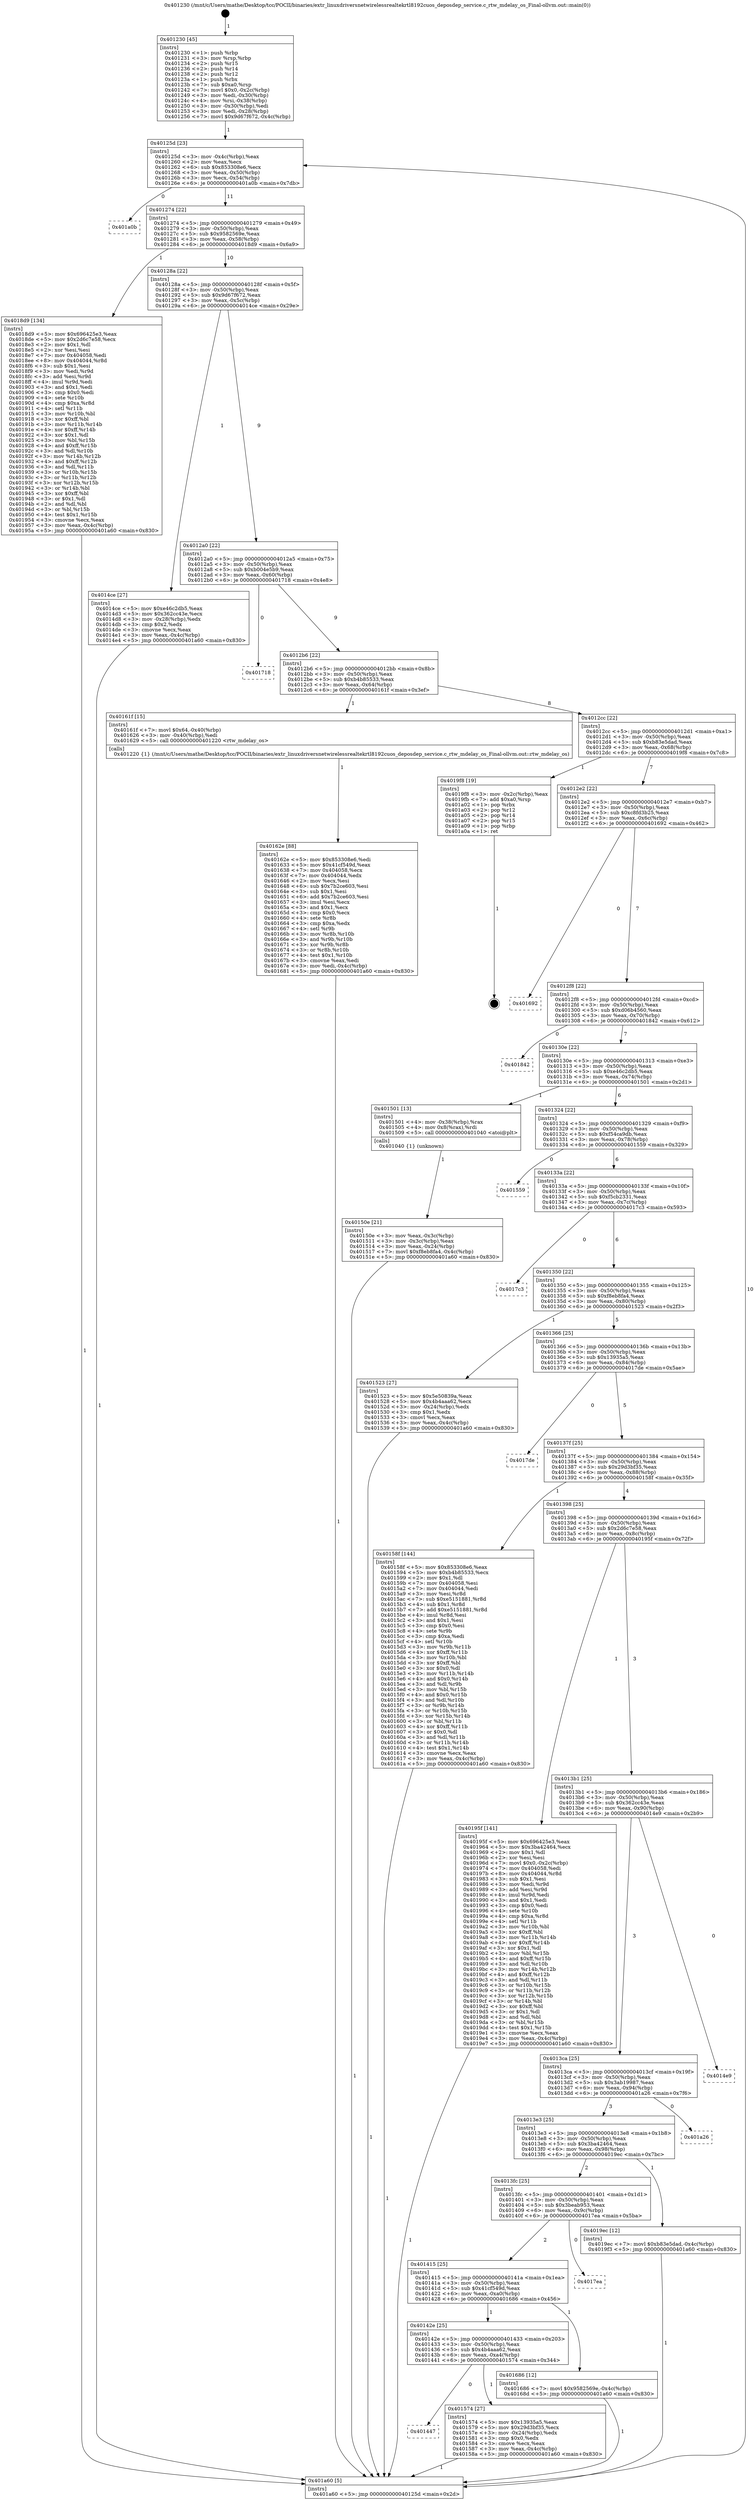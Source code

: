 digraph "0x401230" {
  label = "0x401230 (/mnt/c/Users/mathe/Desktop/tcc/POCII/binaries/extr_linuxdriversnetwirelessrealtekrtl8192cuos_deposdep_service.c_rtw_mdelay_os_Final-ollvm.out::main(0))"
  labelloc = "t"
  node[shape=record]

  Entry [label="",width=0.3,height=0.3,shape=circle,fillcolor=black,style=filled]
  "0x40125d" [label="{
     0x40125d [23]\l
     | [instrs]\l
     &nbsp;&nbsp;0x40125d \<+3\>: mov -0x4c(%rbp),%eax\l
     &nbsp;&nbsp;0x401260 \<+2\>: mov %eax,%ecx\l
     &nbsp;&nbsp;0x401262 \<+6\>: sub $0x853308e6,%ecx\l
     &nbsp;&nbsp;0x401268 \<+3\>: mov %eax,-0x50(%rbp)\l
     &nbsp;&nbsp;0x40126b \<+3\>: mov %ecx,-0x54(%rbp)\l
     &nbsp;&nbsp;0x40126e \<+6\>: je 0000000000401a0b \<main+0x7db\>\l
  }"]
  "0x401a0b" [label="{
     0x401a0b\l
  }", style=dashed]
  "0x401274" [label="{
     0x401274 [22]\l
     | [instrs]\l
     &nbsp;&nbsp;0x401274 \<+5\>: jmp 0000000000401279 \<main+0x49\>\l
     &nbsp;&nbsp;0x401279 \<+3\>: mov -0x50(%rbp),%eax\l
     &nbsp;&nbsp;0x40127c \<+5\>: sub $0x9582569e,%eax\l
     &nbsp;&nbsp;0x401281 \<+3\>: mov %eax,-0x58(%rbp)\l
     &nbsp;&nbsp;0x401284 \<+6\>: je 00000000004018d9 \<main+0x6a9\>\l
  }"]
  Exit [label="",width=0.3,height=0.3,shape=circle,fillcolor=black,style=filled,peripheries=2]
  "0x4018d9" [label="{
     0x4018d9 [134]\l
     | [instrs]\l
     &nbsp;&nbsp;0x4018d9 \<+5\>: mov $0x696425e3,%eax\l
     &nbsp;&nbsp;0x4018de \<+5\>: mov $0x2d6c7e58,%ecx\l
     &nbsp;&nbsp;0x4018e3 \<+2\>: mov $0x1,%dl\l
     &nbsp;&nbsp;0x4018e5 \<+2\>: xor %esi,%esi\l
     &nbsp;&nbsp;0x4018e7 \<+7\>: mov 0x404058,%edi\l
     &nbsp;&nbsp;0x4018ee \<+8\>: mov 0x404044,%r8d\l
     &nbsp;&nbsp;0x4018f6 \<+3\>: sub $0x1,%esi\l
     &nbsp;&nbsp;0x4018f9 \<+3\>: mov %edi,%r9d\l
     &nbsp;&nbsp;0x4018fc \<+3\>: add %esi,%r9d\l
     &nbsp;&nbsp;0x4018ff \<+4\>: imul %r9d,%edi\l
     &nbsp;&nbsp;0x401903 \<+3\>: and $0x1,%edi\l
     &nbsp;&nbsp;0x401906 \<+3\>: cmp $0x0,%edi\l
     &nbsp;&nbsp;0x401909 \<+4\>: sete %r10b\l
     &nbsp;&nbsp;0x40190d \<+4\>: cmp $0xa,%r8d\l
     &nbsp;&nbsp;0x401911 \<+4\>: setl %r11b\l
     &nbsp;&nbsp;0x401915 \<+3\>: mov %r10b,%bl\l
     &nbsp;&nbsp;0x401918 \<+3\>: xor $0xff,%bl\l
     &nbsp;&nbsp;0x40191b \<+3\>: mov %r11b,%r14b\l
     &nbsp;&nbsp;0x40191e \<+4\>: xor $0xff,%r14b\l
     &nbsp;&nbsp;0x401922 \<+3\>: xor $0x1,%dl\l
     &nbsp;&nbsp;0x401925 \<+3\>: mov %bl,%r15b\l
     &nbsp;&nbsp;0x401928 \<+4\>: and $0xff,%r15b\l
     &nbsp;&nbsp;0x40192c \<+3\>: and %dl,%r10b\l
     &nbsp;&nbsp;0x40192f \<+3\>: mov %r14b,%r12b\l
     &nbsp;&nbsp;0x401932 \<+4\>: and $0xff,%r12b\l
     &nbsp;&nbsp;0x401936 \<+3\>: and %dl,%r11b\l
     &nbsp;&nbsp;0x401939 \<+3\>: or %r10b,%r15b\l
     &nbsp;&nbsp;0x40193c \<+3\>: or %r11b,%r12b\l
     &nbsp;&nbsp;0x40193f \<+3\>: xor %r12b,%r15b\l
     &nbsp;&nbsp;0x401942 \<+3\>: or %r14b,%bl\l
     &nbsp;&nbsp;0x401945 \<+3\>: xor $0xff,%bl\l
     &nbsp;&nbsp;0x401948 \<+3\>: or $0x1,%dl\l
     &nbsp;&nbsp;0x40194b \<+2\>: and %dl,%bl\l
     &nbsp;&nbsp;0x40194d \<+3\>: or %bl,%r15b\l
     &nbsp;&nbsp;0x401950 \<+4\>: test $0x1,%r15b\l
     &nbsp;&nbsp;0x401954 \<+3\>: cmovne %ecx,%eax\l
     &nbsp;&nbsp;0x401957 \<+3\>: mov %eax,-0x4c(%rbp)\l
     &nbsp;&nbsp;0x40195a \<+5\>: jmp 0000000000401a60 \<main+0x830\>\l
  }"]
  "0x40128a" [label="{
     0x40128a [22]\l
     | [instrs]\l
     &nbsp;&nbsp;0x40128a \<+5\>: jmp 000000000040128f \<main+0x5f\>\l
     &nbsp;&nbsp;0x40128f \<+3\>: mov -0x50(%rbp),%eax\l
     &nbsp;&nbsp;0x401292 \<+5\>: sub $0x9d67f672,%eax\l
     &nbsp;&nbsp;0x401297 \<+3\>: mov %eax,-0x5c(%rbp)\l
     &nbsp;&nbsp;0x40129a \<+6\>: je 00000000004014ce \<main+0x29e\>\l
  }"]
  "0x40162e" [label="{
     0x40162e [88]\l
     | [instrs]\l
     &nbsp;&nbsp;0x40162e \<+5\>: mov $0x853308e6,%edi\l
     &nbsp;&nbsp;0x401633 \<+5\>: mov $0x41cf549d,%eax\l
     &nbsp;&nbsp;0x401638 \<+7\>: mov 0x404058,%ecx\l
     &nbsp;&nbsp;0x40163f \<+7\>: mov 0x404044,%edx\l
     &nbsp;&nbsp;0x401646 \<+2\>: mov %ecx,%esi\l
     &nbsp;&nbsp;0x401648 \<+6\>: sub $0x7b2ce603,%esi\l
     &nbsp;&nbsp;0x40164e \<+3\>: sub $0x1,%esi\l
     &nbsp;&nbsp;0x401651 \<+6\>: add $0x7b2ce603,%esi\l
     &nbsp;&nbsp;0x401657 \<+3\>: imul %esi,%ecx\l
     &nbsp;&nbsp;0x40165a \<+3\>: and $0x1,%ecx\l
     &nbsp;&nbsp;0x40165d \<+3\>: cmp $0x0,%ecx\l
     &nbsp;&nbsp;0x401660 \<+4\>: sete %r8b\l
     &nbsp;&nbsp;0x401664 \<+3\>: cmp $0xa,%edx\l
     &nbsp;&nbsp;0x401667 \<+4\>: setl %r9b\l
     &nbsp;&nbsp;0x40166b \<+3\>: mov %r8b,%r10b\l
     &nbsp;&nbsp;0x40166e \<+3\>: and %r9b,%r10b\l
     &nbsp;&nbsp;0x401671 \<+3\>: xor %r9b,%r8b\l
     &nbsp;&nbsp;0x401674 \<+3\>: or %r8b,%r10b\l
     &nbsp;&nbsp;0x401677 \<+4\>: test $0x1,%r10b\l
     &nbsp;&nbsp;0x40167b \<+3\>: cmovne %eax,%edi\l
     &nbsp;&nbsp;0x40167e \<+3\>: mov %edi,-0x4c(%rbp)\l
     &nbsp;&nbsp;0x401681 \<+5\>: jmp 0000000000401a60 \<main+0x830\>\l
  }"]
  "0x4014ce" [label="{
     0x4014ce [27]\l
     | [instrs]\l
     &nbsp;&nbsp;0x4014ce \<+5\>: mov $0xe46c2db5,%eax\l
     &nbsp;&nbsp;0x4014d3 \<+5\>: mov $0x362cc43e,%ecx\l
     &nbsp;&nbsp;0x4014d8 \<+3\>: mov -0x28(%rbp),%edx\l
     &nbsp;&nbsp;0x4014db \<+3\>: cmp $0x2,%edx\l
     &nbsp;&nbsp;0x4014de \<+3\>: cmovne %ecx,%eax\l
     &nbsp;&nbsp;0x4014e1 \<+3\>: mov %eax,-0x4c(%rbp)\l
     &nbsp;&nbsp;0x4014e4 \<+5\>: jmp 0000000000401a60 \<main+0x830\>\l
  }"]
  "0x4012a0" [label="{
     0x4012a0 [22]\l
     | [instrs]\l
     &nbsp;&nbsp;0x4012a0 \<+5\>: jmp 00000000004012a5 \<main+0x75\>\l
     &nbsp;&nbsp;0x4012a5 \<+3\>: mov -0x50(%rbp),%eax\l
     &nbsp;&nbsp;0x4012a8 \<+5\>: sub $0xb004e5b9,%eax\l
     &nbsp;&nbsp;0x4012ad \<+3\>: mov %eax,-0x60(%rbp)\l
     &nbsp;&nbsp;0x4012b0 \<+6\>: je 0000000000401718 \<main+0x4e8\>\l
  }"]
  "0x401a60" [label="{
     0x401a60 [5]\l
     | [instrs]\l
     &nbsp;&nbsp;0x401a60 \<+5\>: jmp 000000000040125d \<main+0x2d\>\l
  }"]
  "0x401230" [label="{
     0x401230 [45]\l
     | [instrs]\l
     &nbsp;&nbsp;0x401230 \<+1\>: push %rbp\l
     &nbsp;&nbsp;0x401231 \<+3\>: mov %rsp,%rbp\l
     &nbsp;&nbsp;0x401234 \<+2\>: push %r15\l
     &nbsp;&nbsp;0x401236 \<+2\>: push %r14\l
     &nbsp;&nbsp;0x401238 \<+2\>: push %r12\l
     &nbsp;&nbsp;0x40123a \<+1\>: push %rbx\l
     &nbsp;&nbsp;0x40123b \<+7\>: sub $0xa0,%rsp\l
     &nbsp;&nbsp;0x401242 \<+7\>: movl $0x0,-0x2c(%rbp)\l
     &nbsp;&nbsp;0x401249 \<+3\>: mov %edi,-0x30(%rbp)\l
     &nbsp;&nbsp;0x40124c \<+4\>: mov %rsi,-0x38(%rbp)\l
     &nbsp;&nbsp;0x401250 \<+3\>: mov -0x30(%rbp),%edi\l
     &nbsp;&nbsp;0x401253 \<+3\>: mov %edi,-0x28(%rbp)\l
     &nbsp;&nbsp;0x401256 \<+7\>: movl $0x9d67f672,-0x4c(%rbp)\l
  }"]
  "0x401447" [label="{
     0x401447\l
  }", style=dashed]
  "0x401718" [label="{
     0x401718\l
  }", style=dashed]
  "0x4012b6" [label="{
     0x4012b6 [22]\l
     | [instrs]\l
     &nbsp;&nbsp;0x4012b6 \<+5\>: jmp 00000000004012bb \<main+0x8b\>\l
     &nbsp;&nbsp;0x4012bb \<+3\>: mov -0x50(%rbp),%eax\l
     &nbsp;&nbsp;0x4012be \<+5\>: sub $0xb4b85533,%eax\l
     &nbsp;&nbsp;0x4012c3 \<+3\>: mov %eax,-0x64(%rbp)\l
     &nbsp;&nbsp;0x4012c6 \<+6\>: je 000000000040161f \<main+0x3ef\>\l
  }"]
  "0x401574" [label="{
     0x401574 [27]\l
     | [instrs]\l
     &nbsp;&nbsp;0x401574 \<+5\>: mov $0x13935a5,%eax\l
     &nbsp;&nbsp;0x401579 \<+5\>: mov $0x29d3bf35,%ecx\l
     &nbsp;&nbsp;0x40157e \<+3\>: mov -0x24(%rbp),%edx\l
     &nbsp;&nbsp;0x401581 \<+3\>: cmp $0x0,%edx\l
     &nbsp;&nbsp;0x401584 \<+3\>: cmove %ecx,%eax\l
     &nbsp;&nbsp;0x401587 \<+3\>: mov %eax,-0x4c(%rbp)\l
     &nbsp;&nbsp;0x40158a \<+5\>: jmp 0000000000401a60 \<main+0x830\>\l
  }"]
  "0x40161f" [label="{
     0x40161f [15]\l
     | [instrs]\l
     &nbsp;&nbsp;0x40161f \<+7\>: movl $0x64,-0x40(%rbp)\l
     &nbsp;&nbsp;0x401626 \<+3\>: mov -0x40(%rbp),%edi\l
     &nbsp;&nbsp;0x401629 \<+5\>: call 0000000000401220 \<rtw_mdelay_os\>\l
     | [calls]\l
     &nbsp;&nbsp;0x401220 \{1\} (/mnt/c/Users/mathe/Desktop/tcc/POCII/binaries/extr_linuxdriversnetwirelessrealtekrtl8192cuos_deposdep_service.c_rtw_mdelay_os_Final-ollvm.out::rtw_mdelay_os)\l
  }"]
  "0x4012cc" [label="{
     0x4012cc [22]\l
     | [instrs]\l
     &nbsp;&nbsp;0x4012cc \<+5\>: jmp 00000000004012d1 \<main+0xa1\>\l
     &nbsp;&nbsp;0x4012d1 \<+3\>: mov -0x50(%rbp),%eax\l
     &nbsp;&nbsp;0x4012d4 \<+5\>: sub $0xb83e5dad,%eax\l
     &nbsp;&nbsp;0x4012d9 \<+3\>: mov %eax,-0x68(%rbp)\l
     &nbsp;&nbsp;0x4012dc \<+6\>: je 00000000004019f8 \<main+0x7c8\>\l
  }"]
  "0x40142e" [label="{
     0x40142e [25]\l
     | [instrs]\l
     &nbsp;&nbsp;0x40142e \<+5\>: jmp 0000000000401433 \<main+0x203\>\l
     &nbsp;&nbsp;0x401433 \<+3\>: mov -0x50(%rbp),%eax\l
     &nbsp;&nbsp;0x401436 \<+5\>: sub $0x4b4aaa62,%eax\l
     &nbsp;&nbsp;0x40143b \<+6\>: mov %eax,-0xa4(%rbp)\l
     &nbsp;&nbsp;0x401441 \<+6\>: je 0000000000401574 \<main+0x344\>\l
  }"]
  "0x4019f8" [label="{
     0x4019f8 [19]\l
     | [instrs]\l
     &nbsp;&nbsp;0x4019f8 \<+3\>: mov -0x2c(%rbp),%eax\l
     &nbsp;&nbsp;0x4019fb \<+7\>: add $0xa0,%rsp\l
     &nbsp;&nbsp;0x401a02 \<+1\>: pop %rbx\l
     &nbsp;&nbsp;0x401a03 \<+2\>: pop %r12\l
     &nbsp;&nbsp;0x401a05 \<+2\>: pop %r14\l
     &nbsp;&nbsp;0x401a07 \<+2\>: pop %r15\l
     &nbsp;&nbsp;0x401a09 \<+1\>: pop %rbp\l
     &nbsp;&nbsp;0x401a0a \<+1\>: ret\l
  }"]
  "0x4012e2" [label="{
     0x4012e2 [22]\l
     | [instrs]\l
     &nbsp;&nbsp;0x4012e2 \<+5\>: jmp 00000000004012e7 \<main+0xb7\>\l
     &nbsp;&nbsp;0x4012e7 \<+3\>: mov -0x50(%rbp),%eax\l
     &nbsp;&nbsp;0x4012ea \<+5\>: sub $0xc8fd3b25,%eax\l
     &nbsp;&nbsp;0x4012ef \<+3\>: mov %eax,-0x6c(%rbp)\l
     &nbsp;&nbsp;0x4012f2 \<+6\>: je 0000000000401692 \<main+0x462\>\l
  }"]
  "0x401686" [label="{
     0x401686 [12]\l
     | [instrs]\l
     &nbsp;&nbsp;0x401686 \<+7\>: movl $0x9582569e,-0x4c(%rbp)\l
     &nbsp;&nbsp;0x40168d \<+5\>: jmp 0000000000401a60 \<main+0x830\>\l
  }"]
  "0x401692" [label="{
     0x401692\l
  }", style=dashed]
  "0x4012f8" [label="{
     0x4012f8 [22]\l
     | [instrs]\l
     &nbsp;&nbsp;0x4012f8 \<+5\>: jmp 00000000004012fd \<main+0xcd\>\l
     &nbsp;&nbsp;0x4012fd \<+3\>: mov -0x50(%rbp),%eax\l
     &nbsp;&nbsp;0x401300 \<+5\>: sub $0xd06b4560,%eax\l
     &nbsp;&nbsp;0x401305 \<+3\>: mov %eax,-0x70(%rbp)\l
     &nbsp;&nbsp;0x401308 \<+6\>: je 0000000000401842 \<main+0x612\>\l
  }"]
  "0x401415" [label="{
     0x401415 [25]\l
     | [instrs]\l
     &nbsp;&nbsp;0x401415 \<+5\>: jmp 000000000040141a \<main+0x1ea\>\l
     &nbsp;&nbsp;0x40141a \<+3\>: mov -0x50(%rbp),%eax\l
     &nbsp;&nbsp;0x40141d \<+5\>: sub $0x41cf549d,%eax\l
     &nbsp;&nbsp;0x401422 \<+6\>: mov %eax,-0xa0(%rbp)\l
     &nbsp;&nbsp;0x401428 \<+6\>: je 0000000000401686 \<main+0x456\>\l
  }"]
  "0x401842" [label="{
     0x401842\l
  }", style=dashed]
  "0x40130e" [label="{
     0x40130e [22]\l
     | [instrs]\l
     &nbsp;&nbsp;0x40130e \<+5\>: jmp 0000000000401313 \<main+0xe3\>\l
     &nbsp;&nbsp;0x401313 \<+3\>: mov -0x50(%rbp),%eax\l
     &nbsp;&nbsp;0x401316 \<+5\>: sub $0xe46c2db5,%eax\l
     &nbsp;&nbsp;0x40131b \<+3\>: mov %eax,-0x74(%rbp)\l
     &nbsp;&nbsp;0x40131e \<+6\>: je 0000000000401501 \<main+0x2d1\>\l
  }"]
  "0x4017ea" [label="{
     0x4017ea\l
  }", style=dashed]
  "0x401501" [label="{
     0x401501 [13]\l
     | [instrs]\l
     &nbsp;&nbsp;0x401501 \<+4\>: mov -0x38(%rbp),%rax\l
     &nbsp;&nbsp;0x401505 \<+4\>: mov 0x8(%rax),%rdi\l
     &nbsp;&nbsp;0x401509 \<+5\>: call 0000000000401040 \<atoi@plt\>\l
     | [calls]\l
     &nbsp;&nbsp;0x401040 \{1\} (unknown)\l
  }"]
  "0x401324" [label="{
     0x401324 [22]\l
     | [instrs]\l
     &nbsp;&nbsp;0x401324 \<+5\>: jmp 0000000000401329 \<main+0xf9\>\l
     &nbsp;&nbsp;0x401329 \<+3\>: mov -0x50(%rbp),%eax\l
     &nbsp;&nbsp;0x40132c \<+5\>: sub $0xf54ca9db,%eax\l
     &nbsp;&nbsp;0x401331 \<+3\>: mov %eax,-0x78(%rbp)\l
     &nbsp;&nbsp;0x401334 \<+6\>: je 0000000000401559 \<main+0x329\>\l
  }"]
  "0x40150e" [label="{
     0x40150e [21]\l
     | [instrs]\l
     &nbsp;&nbsp;0x40150e \<+3\>: mov %eax,-0x3c(%rbp)\l
     &nbsp;&nbsp;0x401511 \<+3\>: mov -0x3c(%rbp),%eax\l
     &nbsp;&nbsp;0x401514 \<+3\>: mov %eax,-0x24(%rbp)\l
     &nbsp;&nbsp;0x401517 \<+7\>: movl $0xf8eb8fa4,-0x4c(%rbp)\l
     &nbsp;&nbsp;0x40151e \<+5\>: jmp 0000000000401a60 \<main+0x830\>\l
  }"]
  "0x4013fc" [label="{
     0x4013fc [25]\l
     | [instrs]\l
     &nbsp;&nbsp;0x4013fc \<+5\>: jmp 0000000000401401 \<main+0x1d1\>\l
     &nbsp;&nbsp;0x401401 \<+3\>: mov -0x50(%rbp),%eax\l
     &nbsp;&nbsp;0x401404 \<+5\>: sub $0x3beab953,%eax\l
     &nbsp;&nbsp;0x401409 \<+6\>: mov %eax,-0x9c(%rbp)\l
     &nbsp;&nbsp;0x40140f \<+6\>: je 00000000004017ea \<main+0x5ba\>\l
  }"]
  "0x401559" [label="{
     0x401559\l
  }", style=dashed]
  "0x40133a" [label="{
     0x40133a [22]\l
     | [instrs]\l
     &nbsp;&nbsp;0x40133a \<+5\>: jmp 000000000040133f \<main+0x10f\>\l
     &nbsp;&nbsp;0x40133f \<+3\>: mov -0x50(%rbp),%eax\l
     &nbsp;&nbsp;0x401342 \<+5\>: sub $0xf5cb2331,%eax\l
     &nbsp;&nbsp;0x401347 \<+3\>: mov %eax,-0x7c(%rbp)\l
     &nbsp;&nbsp;0x40134a \<+6\>: je 00000000004017c3 \<main+0x593\>\l
  }"]
  "0x4019ec" [label="{
     0x4019ec [12]\l
     | [instrs]\l
     &nbsp;&nbsp;0x4019ec \<+7\>: movl $0xb83e5dad,-0x4c(%rbp)\l
     &nbsp;&nbsp;0x4019f3 \<+5\>: jmp 0000000000401a60 \<main+0x830\>\l
  }"]
  "0x4017c3" [label="{
     0x4017c3\l
  }", style=dashed]
  "0x401350" [label="{
     0x401350 [22]\l
     | [instrs]\l
     &nbsp;&nbsp;0x401350 \<+5\>: jmp 0000000000401355 \<main+0x125\>\l
     &nbsp;&nbsp;0x401355 \<+3\>: mov -0x50(%rbp),%eax\l
     &nbsp;&nbsp;0x401358 \<+5\>: sub $0xf8eb8fa4,%eax\l
     &nbsp;&nbsp;0x40135d \<+3\>: mov %eax,-0x80(%rbp)\l
     &nbsp;&nbsp;0x401360 \<+6\>: je 0000000000401523 \<main+0x2f3\>\l
  }"]
  "0x4013e3" [label="{
     0x4013e3 [25]\l
     | [instrs]\l
     &nbsp;&nbsp;0x4013e3 \<+5\>: jmp 00000000004013e8 \<main+0x1b8\>\l
     &nbsp;&nbsp;0x4013e8 \<+3\>: mov -0x50(%rbp),%eax\l
     &nbsp;&nbsp;0x4013eb \<+5\>: sub $0x3ba42464,%eax\l
     &nbsp;&nbsp;0x4013f0 \<+6\>: mov %eax,-0x98(%rbp)\l
     &nbsp;&nbsp;0x4013f6 \<+6\>: je 00000000004019ec \<main+0x7bc\>\l
  }"]
  "0x401523" [label="{
     0x401523 [27]\l
     | [instrs]\l
     &nbsp;&nbsp;0x401523 \<+5\>: mov $0x5e50839a,%eax\l
     &nbsp;&nbsp;0x401528 \<+5\>: mov $0x4b4aaa62,%ecx\l
     &nbsp;&nbsp;0x40152d \<+3\>: mov -0x24(%rbp),%edx\l
     &nbsp;&nbsp;0x401530 \<+3\>: cmp $0x1,%edx\l
     &nbsp;&nbsp;0x401533 \<+3\>: cmovl %ecx,%eax\l
     &nbsp;&nbsp;0x401536 \<+3\>: mov %eax,-0x4c(%rbp)\l
     &nbsp;&nbsp;0x401539 \<+5\>: jmp 0000000000401a60 \<main+0x830\>\l
  }"]
  "0x401366" [label="{
     0x401366 [25]\l
     | [instrs]\l
     &nbsp;&nbsp;0x401366 \<+5\>: jmp 000000000040136b \<main+0x13b\>\l
     &nbsp;&nbsp;0x40136b \<+3\>: mov -0x50(%rbp),%eax\l
     &nbsp;&nbsp;0x40136e \<+5\>: sub $0x13935a5,%eax\l
     &nbsp;&nbsp;0x401373 \<+6\>: mov %eax,-0x84(%rbp)\l
     &nbsp;&nbsp;0x401379 \<+6\>: je 00000000004017de \<main+0x5ae\>\l
  }"]
  "0x401a26" [label="{
     0x401a26\l
  }", style=dashed]
  "0x4017de" [label="{
     0x4017de\l
  }", style=dashed]
  "0x40137f" [label="{
     0x40137f [25]\l
     | [instrs]\l
     &nbsp;&nbsp;0x40137f \<+5\>: jmp 0000000000401384 \<main+0x154\>\l
     &nbsp;&nbsp;0x401384 \<+3\>: mov -0x50(%rbp),%eax\l
     &nbsp;&nbsp;0x401387 \<+5\>: sub $0x29d3bf35,%eax\l
     &nbsp;&nbsp;0x40138c \<+6\>: mov %eax,-0x88(%rbp)\l
     &nbsp;&nbsp;0x401392 \<+6\>: je 000000000040158f \<main+0x35f\>\l
  }"]
  "0x4013ca" [label="{
     0x4013ca [25]\l
     | [instrs]\l
     &nbsp;&nbsp;0x4013ca \<+5\>: jmp 00000000004013cf \<main+0x19f\>\l
     &nbsp;&nbsp;0x4013cf \<+3\>: mov -0x50(%rbp),%eax\l
     &nbsp;&nbsp;0x4013d2 \<+5\>: sub $0x3ab19987,%eax\l
     &nbsp;&nbsp;0x4013d7 \<+6\>: mov %eax,-0x94(%rbp)\l
     &nbsp;&nbsp;0x4013dd \<+6\>: je 0000000000401a26 \<main+0x7f6\>\l
  }"]
  "0x40158f" [label="{
     0x40158f [144]\l
     | [instrs]\l
     &nbsp;&nbsp;0x40158f \<+5\>: mov $0x853308e6,%eax\l
     &nbsp;&nbsp;0x401594 \<+5\>: mov $0xb4b85533,%ecx\l
     &nbsp;&nbsp;0x401599 \<+2\>: mov $0x1,%dl\l
     &nbsp;&nbsp;0x40159b \<+7\>: mov 0x404058,%esi\l
     &nbsp;&nbsp;0x4015a2 \<+7\>: mov 0x404044,%edi\l
     &nbsp;&nbsp;0x4015a9 \<+3\>: mov %esi,%r8d\l
     &nbsp;&nbsp;0x4015ac \<+7\>: sub $0xe5151881,%r8d\l
     &nbsp;&nbsp;0x4015b3 \<+4\>: sub $0x1,%r8d\l
     &nbsp;&nbsp;0x4015b7 \<+7\>: add $0xe5151881,%r8d\l
     &nbsp;&nbsp;0x4015be \<+4\>: imul %r8d,%esi\l
     &nbsp;&nbsp;0x4015c2 \<+3\>: and $0x1,%esi\l
     &nbsp;&nbsp;0x4015c5 \<+3\>: cmp $0x0,%esi\l
     &nbsp;&nbsp;0x4015c8 \<+4\>: sete %r9b\l
     &nbsp;&nbsp;0x4015cc \<+3\>: cmp $0xa,%edi\l
     &nbsp;&nbsp;0x4015cf \<+4\>: setl %r10b\l
     &nbsp;&nbsp;0x4015d3 \<+3\>: mov %r9b,%r11b\l
     &nbsp;&nbsp;0x4015d6 \<+4\>: xor $0xff,%r11b\l
     &nbsp;&nbsp;0x4015da \<+3\>: mov %r10b,%bl\l
     &nbsp;&nbsp;0x4015dd \<+3\>: xor $0xff,%bl\l
     &nbsp;&nbsp;0x4015e0 \<+3\>: xor $0x0,%dl\l
     &nbsp;&nbsp;0x4015e3 \<+3\>: mov %r11b,%r14b\l
     &nbsp;&nbsp;0x4015e6 \<+4\>: and $0x0,%r14b\l
     &nbsp;&nbsp;0x4015ea \<+3\>: and %dl,%r9b\l
     &nbsp;&nbsp;0x4015ed \<+3\>: mov %bl,%r15b\l
     &nbsp;&nbsp;0x4015f0 \<+4\>: and $0x0,%r15b\l
     &nbsp;&nbsp;0x4015f4 \<+3\>: and %dl,%r10b\l
     &nbsp;&nbsp;0x4015f7 \<+3\>: or %r9b,%r14b\l
     &nbsp;&nbsp;0x4015fa \<+3\>: or %r10b,%r15b\l
     &nbsp;&nbsp;0x4015fd \<+3\>: xor %r15b,%r14b\l
     &nbsp;&nbsp;0x401600 \<+3\>: or %bl,%r11b\l
     &nbsp;&nbsp;0x401603 \<+4\>: xor $0xff,%r11b\l
     &nbsp;&nbsp;0x401607 \<+3\>: or $0x0,%dl\l
     &nbsp;&nbsp;0x40160a \<+3\>: and %dl,%r11b\l
     &nbsp;&nbsp;0x40160d \<+3\>: or %r11b,%r14b\l
     &nbsp;&nbsp;0x401610 \<+4\>: test $0x1,%r14b\l
     &nbsp;&nbsp;0x401614 \<+3\>: cmovne %ecx,%eax\l
     &nbsp;&nbsp;0x401617 \<+3\>: mov %eax,-0x4c(%rbp)\l
     &nbsp;&nbsp;0x40161a \<+5\>: jmp 0000000000401a60 \<main+0x830\>\l
  }"]
  "0x401398" [label="{
     0x401398 [25]\l
     | [instrs]\l
     &nbsp;&nbsp;0x401398 \<+5\>: jmp 000000000040139d \<main+0x16d\>\l
     &nbsp;&nbsp;0x40139d \<+3\>: mov -0x50(%rbp),%eax\l
     &nbsp;&nbsp;0x4013a0 \<+5\>: sub $0x2d6c7e58,%eax\l
     &nbsp;&nbsp;0x4013a5 \<+6\>: mov %eax,-0x8c(%rbp)\l
     &nbsp;&nbsp;0x4013ab \<+6\>: je 000000000040195f \<main+0x72f\>\l
  }"]
  "0x4014e9" [label="{
     0x4014e9\l
  }", style=dashed]
  "0x40195f" [label="{
     0x40195f [141]\l
     | [instrs]\l
     &nbsp;&nbsp;0x40195f \<+5\>: mov $0x696425e3,%eax\l
     &nbsp;&nbsp;0x401964 \<+5\>: mov $0x3ba42464,%ecx\l
     &nbsp;&nbsp;0x401969 \<+2\>: mov $0x1,%dl\l
     &nbsp;&nbsp;0x40196b \<+2\>: xor %esi,%esi\l
     &nbsp;&nbsp;0x40196d \<+7\>: movl $0x0,-0x2c(%rbp)\l
     &nbsp;&nbsp;0x401974 \<+7\>: mov 0x404058,%edi\l
     &nbsp;&nbsp;0x40197b \<+8\>: mov 0x404044,%r8d\l
     &nbsp;&nbsp;0x401983 \<+3\>: sub $0x1,%esi\l
     &nbsp;&nbsp;0x401986 \<+3\>: mov %edi,%r9d\l
     &nbsp;&nbsp;0x401989 \<+3\>: add %esi,%r9d\l
     &nbsp;&nbsp;0x40198c \<+4\>: imul %r9d,%edi\l
     &nbsp;&nbsp;0x401990 \<+3\>: and $0x1,%edi\l
     &nbsp;&nbsp;0x401993 \<+3\>: cmp $0x0,%edi\l
     &nbsp;&nbsp;0x401996 \<+4\>: sete %r10b\l
     &nbsp;&nbsp;0x40199a \<+4\>: cmp $0xa,%r8d\l
     &nbsp;&nbsp;0x40199e \<+4\>: setl %r11b\l
     &nbsp;&nbsp;0x4019a2 \<+3\>: mov %r10b,%bl\l
     &nbsp;&nbsp;0x4019a5 \<+3\>: xor $0xff,%bl\l
     &nbsp;&nbsp;0x4019a8 \<+3\>: mov %r11b,%r14b\l
     &nbsp;&nbsp;0x4019ab \<+4\>: xor $0xff,%r14b\l
     &nbsp;&nbsp;0x4019af \<+3\>: xor $0x1,%dl\l
     &nbsp;&nbsp;0x4019b2 \<+3\>: mov %bl,%r15b\l
     &nbsp;&nbsp;0x4019b5 \<+4\>: and $0xff,%r15b\l
     &nbsp;&nbsp;0x4019b9 \<+3\>: and %dl,%r10b\l
     &nbsp;&nbsp;0x4019bc \<+3\>: mov %r14b,%r12b\l
     &nbsp;&nbsp;0x4019bf \<+4\>: and $0xff,%r12b\l
     &nbsp;&nbsp;0x4019c3 \<+3\>: and %dl,%r11b\l
     &nbsp;&nbsp;0x4019c6 \<+3\>: or %r10b,%r15b\l
     &nbsp;&nbsp;0x4019c9 \<+3\>: or %r11b,%r12b\l
     &nbsp;&nbsp;0x4019cc \<+3\>: xor %r12b,%r15b\l
     &nbsp;&nbsp;0x4019cf \<+3\>: or %r14b,%bl\l
     &nbsp;&nbsp;0x4019d2 \<+3\>: xor $0xff,%bl\l
     &nbsp;&nbsp;0x4019d5 \<+3\>: or $0x1,%dl\l
     &nbsp;&nbsp;0x4019d8 \<+2\>: and %dl,%bl\l
     &nbsp;&nbsp;0x4019da \<+3\>: or %bl,%r15b\l
     &nbsp;&nbsp;0x4019dd \<+4\>: test $0x1,%r15b\l
     &nbsp;&nbsp;0x4019e1 \<+3\>: cmovne %ecx,%eax\l
     &nbsp;&nbsp;0x4019e4 \<+3\>: mov %eax,-0x4c(%rbp)\l
     &nbsp;&nbsp;0x4019e7 \<+5\>: jmp 0000000000401a60 \<main+0x830\>\l
  }"]
  "0x4013b1" [label="{
     0x4013b1 [25]\l
     | [instrs]\l
     &nbsp;&nbsp;0x4013b1 \<+5\>: jmp 00000000004013b6 \<main+0x186\>\l
     &nbsp;&nbsp;0x4013b6 \<+3\>: mov -0x50(%rbp),%eax\l
     &nbsp;&nbsp;0x4013b9 \<+5\>: sub $0x362cc43e,%eax\l
     &nbsp;&nbsp;0x4013be \<+6\>: mov %eax,-0x90(%rbp)\l
     &nbsp;&nbsp;0x4013c4 \<+6\>: je 00000000004014e9 \<main+0x2b9\>\l
  }"]
  Entry -> "0x401230" [label=" 1"]
  "0x40125d" -> "0x401a0b" [label=" 0"]
  "0x40125d" -> "0x401274" [label=" 11"]
  "0x4019f8" -> Exit [label=" 1"]
  "0x401274" -> "0x4018d9" [label=" 1"]
  "0x401274" -> "0x40128a" [label=" 10"]
  "0x4019ec" -> "0x401a60" [label=" 1"]
  "0x40128a" -> "0x4014ce" [label=" 1"]
  "0x40128a" -> "0x4012a0" [label=" 9"]
  "0x4014ce" -> "0x401a60" [label=" 1"]
  "0x401230" -> "0x40125d" [label=" 1"]
  "0x401a60" -> "0x40125d" [label=" 10"]
  "0x40195f" -> "0x401a60" [label=" 1"]
  "0x4012a0" -> "0x401718" [label=" 0"]
  "0x4012a0" -> "0x4012b6" [label=" 9"]
  "0x4018d9" -> "0x401a60" [label=" 1"]
  "0x4012b6" -> "0x40161f" [label=" 1"]
  "0x4012b6" -> "0x4012cc" [label=" 8"]
  "0x401686" -> "0x401a60" [label=" 1"]
  "0x4012cc" -> "0x4019f8" [label=" 1"]
  "0x4012cc" -> "0x4012e2" [label=" 7"]
  "0x40161f" -> "0x40162e" [label=" 1"]
  "0x4012e2" -> "0x401692" [label=" 0"]
  "0x4012e2" -> "0x4012f8" [label=" 7"]
  "0x40158f" -> "0x401a60" [label=" 1"]
  "0x4012f8" -> "0x401842" [label=" 0"]
  "0x4012f8" -> "0x40130e" [label=" 7"]
  "0x40142e" -> "0x401447" [label=" 0"]
  "0x40130e" -> "0x401501" [label=" 1"]
  "0x40130e" -> "0x401324" [label=" 6"]
  "0x401501" -> "0x40150e" [label=" 1"]
  "0x40150e" -> "0x401a60" [label=" 1"]
  "0x40142e" -> "0x401574" [label=" 1"]
  "0x401324" -> "0x401559" [label=" 0"]
  "0x401324" -> "0x40133a" [label=" 6"]
  "0x401415" -> "0x40142e" [label=" 1"]
  "0x40133a" -> "0x4017c3" [label=" 0"]
  "0x40133a" -> "0x401350" [label=" 6"]
  "0x401415" -> "0x401686" [label=" 1"]
  "0x401350" -> "0x401523" [label=" 1"]
  "0x401350" -> "0x401366" [label=" 5"]
  "0x401523" -> "0x401a60" [label=" 1"]
  "0x4013fc" -> "0x401415" [label=" 2"]
  "0x401366" -> "0x4017de" [label=" 0"]
  "0x401366" -> "0x40137f" [label=" 5"]
  "0x4013fc" -> "0x4017ea" [label=" 0"]
  "0x40137f" -> "0x40158f" [label=" 1"]
  "0x40137f" -> "0x401398" [label=" 4"]
  "0x4013e3" -> "0x4013fc" [label=" 2"]
  "0x401398" -> "0x40195f" [label=" 1"]
  "0x401398" -> "0x4013b1" [label=" 3"]
  "0x4013e3" -> "0x4019ec" [label=" 1"]
  "0x4013b1" -> "0x4014e9" [label=" 0"]
  "0x4013b1" -> "0x4013ca" [label=" 3"]
  "0x40162e" -> "0x401a60" [label=" 1"]
  "0x4013ca" -> "0x401a26" [label=" 0"]
  "0x4013ca" -> "0x4013e3" [label=" 3"]
  "0x401574" -> "0x401a60" [label=" 1"]
}
